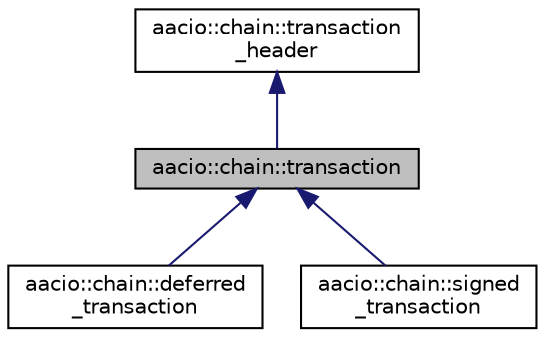digraph "aacio::chain::transaction"
{
  edge [fontname="Helvetica",fontsize="10",labelfontname="Helvetica",labelfontsize="10"];
  node [fontname="Helvetica",fontsize="10",shape=record];
  Node0 [label="aacio::chain::transaction",height=0.2,width=0.4,color="black", fillcolor="grey75", style="filled", fontcolor="black"];
  Node1 -> Node0 [dir="back",color="midnightblue",fontsize="10",style="solid"];
  Node1 [label="aacio::chain::transaction\l_header",height=0.2,width=0.4,color="black", fillcolor="white", style="filled",URL="$structaacio_1_1chain_1_1transaction__header.html"];
  Node0 -> Node2 [dir="back",color="midnightblue",fontsize="10",style="solid"];
  Node2 [label="aacio::chain::deferred\l_transaction",height=0.2,width=0.4,color="black", fillcolor="white", style="filled",URL="$structaacio_1_1chain_1_1deferred__transaction.html"];
  Node0 -> Node3 [dir="back",color="midnightblue",fontsize="10",style="solid"];
  Node3 [label="aacio::chain::signed\l_transaction",height=0.2,width=0.4,color="black", fillcolor="white", style="filled",URL="$structaacio_1_1chain_1_1signed__transaction.html"];
}
